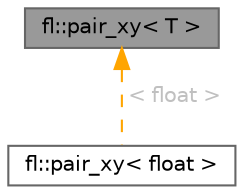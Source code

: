 digraph "fl::pair_xy&lt; T &gt;"
{
 // INTERACTIVE_SVG=YES
 // LATEX_PDF_SIZE
  bgcolor="transparent";
  edge [fontname=Helvetica,fontsize=10,labelfontname=Helvetica,labelfontsize=10];
  node [fontname=Helvetica,fontsize=10,shape=box,height=0.2,width=0.4];
  Node1 [id="Node000001",label="fl::pair_xy\< T \>",height=0.2,width=0.4,color="gray40", fillcolor="grey60", style="filled", fontcolor="black",tooltip=" "];
  Node1 -> Node2 [id="edge1_Node000001_Node000002",dir="back",color="orange",style="dashed",tooltip=" ",label=" \< float \>",fontcolor="grey" ];
  Node2 [id="Node000002",label="fl::pair_xy\< float \>",height=0.2,width=0.4,color="gray40", fillcolor="white", style="filled",URL="$d3/da1/structfl_1_1pair__xy.html",tooltip=" "];
}
